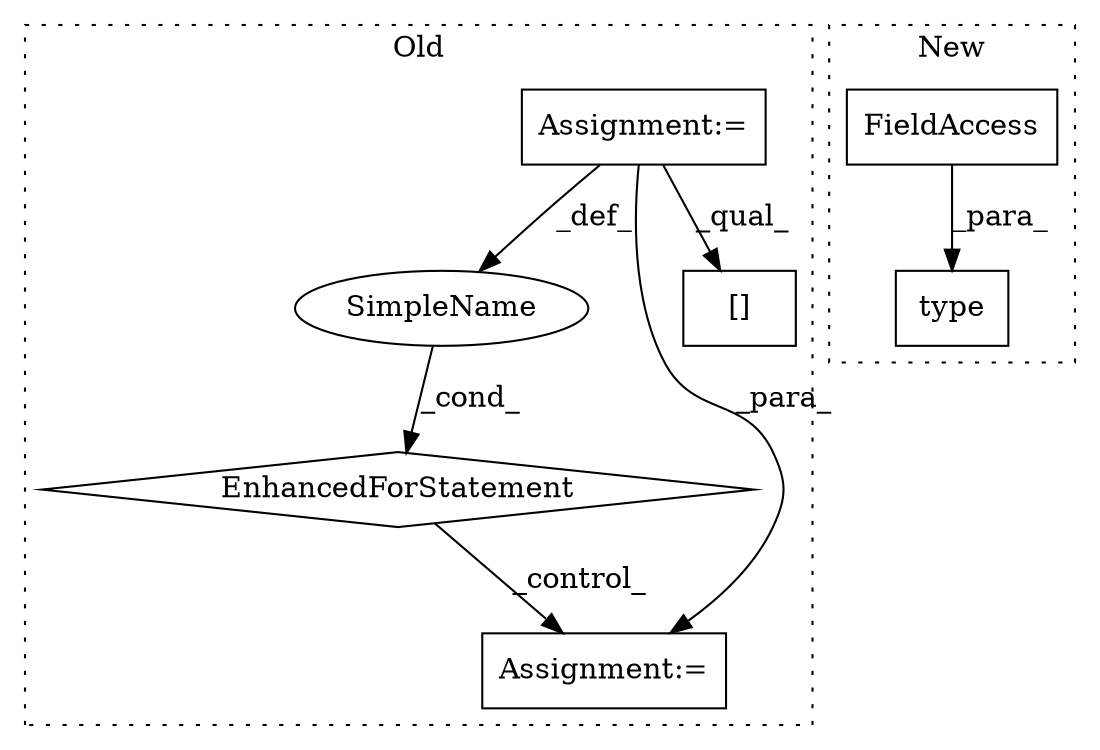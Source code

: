 digraph G {
subgraph cluster0 {
1 [label="EnhancedForStatement" a="70" s="537,626" l="53,2" shape="diamond"];
3 [label="Assignment:=" a="7" s="280" l="6" shape="box"];
5 [label="SimpleName" a="42" s="594" l="3" shape="ellipse"];
6 [label="Assignment:=" a="7" s="760" l="1" shape="box"];
7 [label="[]" a="2" s="606,624" l="17,1" shape="box"];
label = "Old";
style="dotted";
}
subgraph cluster1 {
2 [label="type" a="32" s="497,516" l="5,1" shape="box"];
4 [label="FieldAccess" a="22" s="502" l="14" shape="box"];
label = "New";
style="dotted";
}
1 -> 6 [label="_control_"];
3 -> 7 [label="_qual_"];
3 -> 6 [label="_para_"];
3 -> 5 [label="_def_"];
4 -> 2 [label="_para_"];
5 -> 1 [label="_cond_"];
}